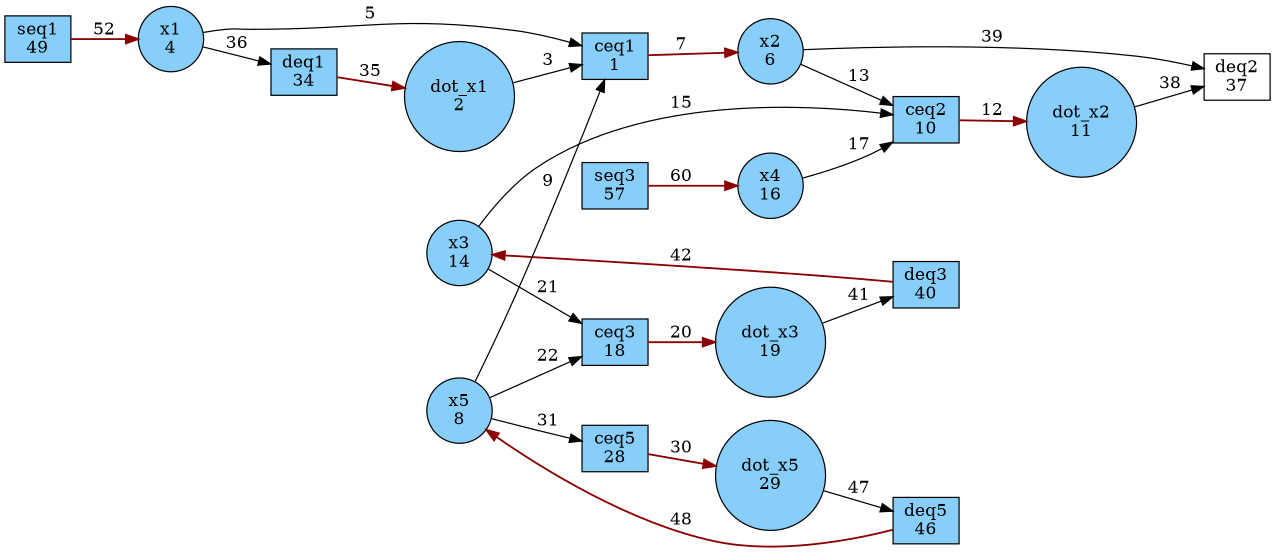 digraph G {
rankdir = LR;
size ="8.5"
node [shape = box, fillcolor = lightskyblue, style = filled, label="ceq1
1"]; ceq1;
node [shape = box, fillcolor = lightskyblue, style = filled, label="ceq2
10"]; ceq2;
node [shape = box, fillcolor = lightskyblue, style = filled, label="ceq3
18"]; ceq3;
node [shape = box, fillcolor = lightskyblue, style = filled, label="ceq5
28"]; ceq5;
node [shape = box, fillcolor = lightskyblue, style = filled, label="deq1
34"]; deq1;
node [shape = box, fillcolor = white, style = filled, label="deq2
37"]; deq2;
node [shape = box, fillcolor = lightskyblue, style = filled, label="deq3
40"]; deq3;
node [shape = box, fillcolor = lightskyblue, style = filled, label="deq5
46"]; deq5;
node [shape = box, fillcolor = lightskyblue, style = filled, label="seq1
49"]; seq1;
node [shape = box, fillcolor = lightskyblue, style = filled, label="seq3
57"]; seq3;
node [shape = circle, fillcolor = lightskyblue, style = filled, label="dot_x1
2"]; dot_x1;
node [shape = circle, fillcolor = lightskyblue, style = filled, label="x1
4"]; x1;
node [shape = circle, fillcolor = lightskyblue, style = filled, label="x2
6"]; x2;
node [shape = circle, fillcolor = lightskyblue, style = filled, label="x5
8"]; x5;
node [shape = circle, fillcolor = lightskyblue, style = filled, label="dot_x2
11"]; dot_x2;
node [shape = circle, fillcolor = lightskyblue, style = filled, label="x3
14"]; x3;
node [shape = circle, fillcolor = lightskyblue, style = filled, label="x4
16"]; x4;
node [shape = circle, fillcolor = lightskyblue, style = filled, label="dot_x3
19"]; dot_x3;
node [shape = circle, fillcolor = lightskyblue, style = filled, label="dot_x5
29"]; dot_x5;
dot_x1 -> ceq1 [penwidth = 1, label = "3"];
x1 -> ceq1 [penwidth = 1, label = "5"];
ceq1 -> x2 [penwidth = 1.5, label = "7", color = red4 ];
x5 -> ceq1 [penwidth = 1, label = "9"];
ceq2 -> dot_x2 [penwidth = 1.5, label = "12", color = red4 ];
x2 -> ceq2 [penwidth = 1, label = "13"];
x3 -> ceq2 [penwidth = 1, label = "15"];
x4 -> ceq2 [penwidth = 1, label = "17"];
ceq3 -> dot_x3 [penwidth = 1.5, label = "20", color = red4 ];
x3 -> ceq3 [penwidth = 1, label = "21"];
x5 -> ceq3 [penwidth = 1, label = "22"];
ceq5 -> dot_x5 [penwidth = 1.5, label = "30", color = red4 ];
x5 -> ceq5 [penwidth = 1, label = "31"];
deq1 -> dot_x1 [penwidth = 1.5, label = "35", color = red4 ];
x1 -> deq1 [penwidth = 1, label = "36"];
dot_x2 -> deq2 [penwidth = 1, label = "38"];
x2 -> deq2 [penwidth = 1, label = "39"];
dot_x3 -> deq3 [penwidth = 1, label = "41"];
deq3 -> x3 [penwidth = 1.5, label = "42", color = red4 ];
dot_x5 -> deq5 [penwidth = 1, label = "47"];
deq5 -> x5 [penwidth = 1.5, label = "48", color = red4 ];
seq1 -> x1 [penwidth = 1.5, label = "52", color = red4 ];
seq3 -> x4 [penwidth = 1.5, label = "60", color = red4 ];
}
